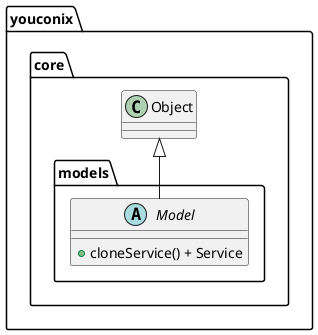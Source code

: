 @startuml
abstract class youconix.core.models.Model extends youconix.core.Object {
    + cloneService() + Service
}
@enduml